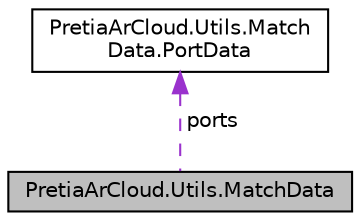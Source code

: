 digraph "PretiaArCloud.Utils.MatchData"
{
 // LATEX_PDF_SIZE
  edge [fontname="Helvetica",fontsize="10",labelfontname="Helvetica",labelfontsize="10"];
  node [fontname="Helvetica",fontsize="10",shape=record];
  Node1 [label="PretiaArCloud.Utils.MatchData",height=0.2,width=0.4,color="black", fillcolor="grey75", style="filled", fontcolor="black",tooltip=" "];
  Node2 -> Node1 [dir="back",color="darkorchid3",fontsize="10",style="dashed",label=" ports" ,fontname="Helvetica"];
  Node2 [label="PretiaArCloud.Utils.Match\lData.PortData",height=0.2,width=0.4,color="black", fillcolor="white", style="filled",URL="$structPretiaArCloud_1_1Utils_1_1MatchData_1_1PortData.html",tooltip=" "];
}
